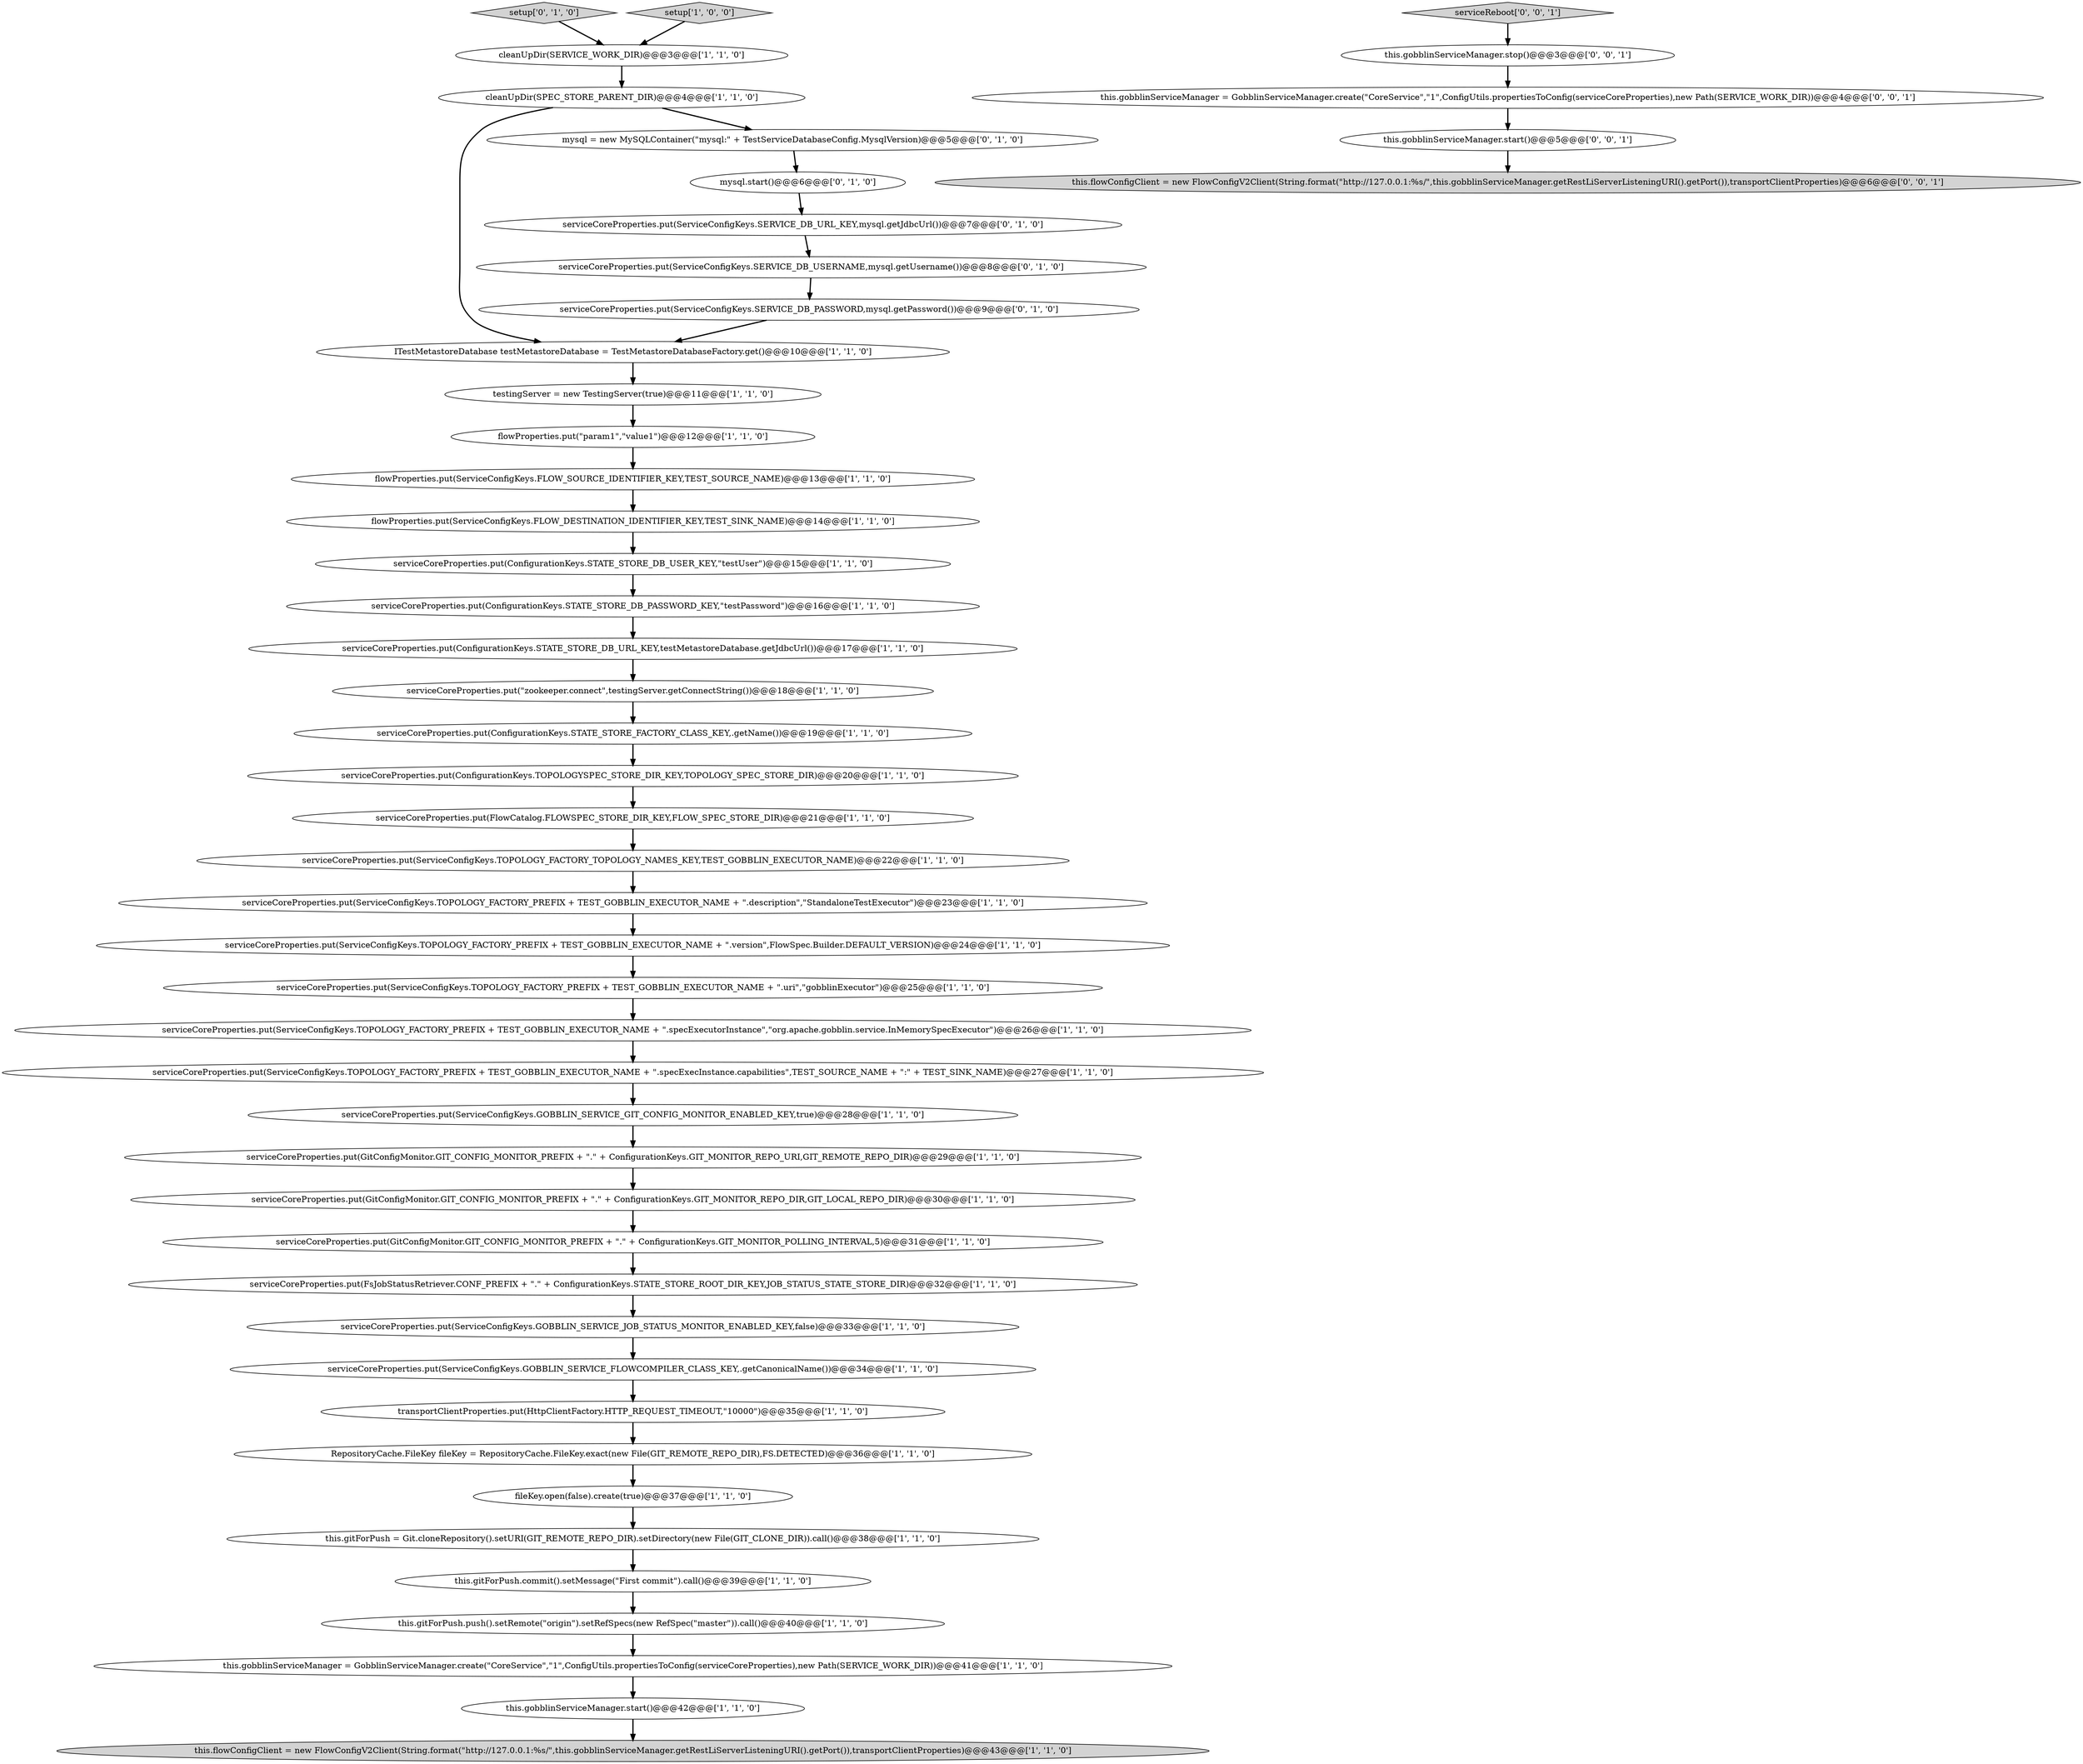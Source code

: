 digraph {
42 [style = filled, label = "setup['0', '1', '0']", fillcolor = lightgray, shape = diamond image = "AAA0AAABBB2BBB"];
5 [style = filled, label = "flowProperties.put(ServiceConfigKeys.FLOW_DESTINATION_IDENTIFIER_KEY,TEST_SINK_NAME)@@@14@@@['1', '1', '0']", fillcolor = white, shape = ellipse image = "AAA0AAABBB1BBB"];
32 [style = filled, label = "flowProperties.put(\"param1\",\"value1\")@@@12@@@['1', '1', '0']", fillcolor = white, shape = ellipse image = "AAA0AAABBB1BBB"];
28 [style = filled, label = "this.gitForPush = Git.cloneRepository().setURI(GIT_REMOTE_REPO_DIR).setDirectory(new File(GIT_CLONE_DIR)).call()@@@38@@@['1', '1', '0']", fillcolor = white, shape = ellipse image = "AAA0AAABBB1BBB"];
41 [style = filled, label = "serviceCoreProperties.put(ServiceConfigKeys.SERVICE_DB_PASSWORD,mysql.getPassword())@@@9@@@['0', '1', '0']", fillcolor = white, shape = ellipse image = "AAA1AAABBB2BBB"];
2 [style = filled, label = "serviceCoreProperties.put(ServiceConfigKeys.GOBBLIN_SERVICE_FLOWCOMPILER_CLASS_KEY,.getCanonicalName())@@@34@@@['1', '1', '0']", fillcolor = white, shape = ellipse image = "AAA0AAABBB1BBB"];
6 [style = filled, label = "flowProperties.put(ServiceConfigKeys.FLOW_SOURCE_IDENTIFIER_KEY,TEST_SOURCE_NAME)@@@13@@@['1', '1', '0']", fillcolor = white, shape = ellipse image = "AAA0AAABBB1BBB"];
8 [style = filled, label = "serviceCoreProperties.put(ServiceConfigKeys.TOPOLOGY_FACTORY_PREFIX + TEST_GOBBLIN_EXECUTOR_NAME + \".description\",\"StandaloneTestExecutor\")@@@23@@@['1', '1', '0']", fillcolor = white, shape = ellipse image = "AAA0AAABBB1BBB"];
9 [style = filled, label = "cleanUpDir(SERVICE_WORK_DIR)@@@3@@@['1', '1', '0']", fillcolor = white, shape = ellipse image = "AAA0AAABBB1BBB"];
13 [style = filled, label = "serviceCoreProperties.put(ConfigurationKeys.STATE_STORE_DB_PASSWORD_KEY,\"testPassword\")@@@16@@@['1', '1', '0']", fillcolor = white, shape = ellipse image = "AAA0AAABBB1BBB"];
10 [style = filled, label = "serviceCoreProperties.put(ServiceConfigKeys.TOPOLOGY_FACTORY_PREFIX + TEST_GOBBLIN_EXECUTOR_NAME + \".version\",FlowSpec.Builder.DEFAULT_VERSION)@@@24@@@['1', '1', '0']", fillcolor = white, shape = ellipse image = "AAA0AAABBB1BBB"];
12 [style = filled, label = "serviceCoreProperties.put(ConfigurationKeys.TOPOLOGYSPEC_STORE_DIR_KEY,TOPOLOGY_SPEC_STORE_DIR)@@@20@@@['1', '1', '0']", fillcolor = white, shape = ellipse image = "AAA0AAABBB1BBB"];
18 [style = filled, label = "serviceCoreProperties.put(\"zookeeper.connect\",testingServer.getConnectString())@@@18@@@['1', '1', '0']", fillcolor = white, shape = ellipse image = "AAA0AAABBB1BBB"];
35 [style = filled, label = "RepositoryCache.FileKey fileKey = RepositoryCache.FileKey.exact(new File(GIT_REMOTE_REPO_DIR),FS.DETECTED)@@@36@@@['1', '1', '0']", fillcolor = white, shape = ellipse image = "AAA0AAABBB1BBB"];
17 [style = filled, label = "cleanUpDir(SPEC_STORE_PARENT_DIR)@@@4@@@['1', '1', '0']", fillcolor = white, shape = ellipse image = "AAA0AAABBB1BBB"];
23 [style = filled, label = "this.flowConfigClient = new FlowConfigV2Client(String.format(\"http://127.0.0.1:%s/\",this.gobblinServiceManager.getRestLiServerListeningURI().getPort()),transportClientProperties)@@@43@@@['1', '1', '0']", fillcolor = lightgray, shape = ellipse image = "AAA0AAABBB1BBB"];
34 [style = filled, label = "serviceCoreProperties.put(GitConfigMonitor.GIT_CONFIG_MONITOR_PREFIX + \".\" + ConfigurationKeys.GIT_MONITOR_REPO_DIR,GIT_LOCAL_REPO_DIR)@@@30@@@['1', '1', '0']", fillcolor = white, shape = ellipse image = "AAA0AAABBB1BBB"];
19 [style = filled, label = "serviceCoreProperties.put(GitConfigMonitor.GIT_CONFIG_MONITOR_PREFIX + \".\" + ConfigurationKeys.GIT_MONITOR_REPO_URI,GIT_REMOTE_REPO_DIR)@@@29@@@['1', '1', '0']", fillcolor = white, shape = ellipse image = "AAA0AAABBB1BBB"];
14 [style = filled, label = "serviceCoreProperties.put(ServiceConfigKeys.TOPOLOGY_FACTORY_PREFIX + TEST_GOBBLIN_EXECUTOR_NAME + \".specExecInstance.capabilities\",TEST_SOURCE_NAME + \":\" + TEST_SINK_NAME)@@@27@@@['1', '1', '0']", fillcolor = white, shape = ellipse image = "AAA0AAABBB1BBB"];
1 [style = filled, label = "serviceCoreProperties.put(ServiceConfigKeys.TOPOLOGY_FACTORY_PREFIX + TEST_GOBBLIN_EXECUTOR_NAME + \".specExecutorInstance\",\"org.apache.gobblin.service.InMemorySpecExecutor\")@@@26@@@['1', '1', '0']", fillcolor = white, shape = ellipse image = "AAA0AAABBB1BBB"];
33 [style = filled, label = "serviceCoreProperties.put(ServiceConfigKeys.TOPOLOGY_FACTORY_PREFIX + TEST_GOBBLIN_EXECUTOR_NAME + \".uri\",\"gobblinExecutor\")@@@25@@@['1', '1', '0']", fillcolor = white, shape = ellipse image = "AAA0AAABBB1BBB"];
16 [style = filled, label = "this.gobblinServiceManager = GobblinServiceManager.create(\"CoreService\",\"1\",ConfigUtils.propertiesToConfig(serviceCoreProperties),new Path(SERVICE_WORK_DIR))@@@41@@@['1', '1', '0']", fillcolor = white, shape = ellipse image = "AAA0AAABBB1BBB"];
44 [style = filled, label = "serviceReboot['0', '0', '1']", fillcolor = lightgray, shape = diamond image = "AAA0AAABBB3BBB"];
47 [style = filled, label = "this.gobblinServiceManager.start()@@@5@@@['0', '0', '1']", fillcolor = white, shape = ellipse image = "AAA0AAABBB3BBB"];
36 [style = filled, label = "this.gobblinServiceManager.start()@@@42@@@['1', '1', '0']", fillcolor = white, shape = ellipse image = "AAA0AAABBB1BBB"];
29 [style = filled, label = "ITestMetastoreDatabase testMetastoreDatabase = TestMetastoreDatabaseFactory.get()@@@10@@@['1', '1', '0']", fillcolor = white, shape = ellipse image = "AAA0AAABBB1BBB"];
27 [style = filled, label = "transportClientProperties.put(HttpClientFactory.HTTP_REQUEST_TIMEOUT,\"10000\")@@@35@@@['1', '1', '0']", fillcolor = white, shape = ellipse image = "AAA0AAABBB1BBB"];
7 [style = filled, label = "this.gitForPush.push().setRemote(\"origin\").setRefSpecs(new RefSpec(\"master\")).call()@@@40@@@['1', '1', '0']", fillcolor = white, shape = ellipse image = "AAA0AAABBB1BBB"];
4 [style = filled, label = "serviceCoreProperties.put(ConfigurationKeys.STATE_STORE_FACTORY_CLASS_KEY,.getName())@@@19@@@['1', '1', '0']", fillcolor = white, shape = ellipse image = "AAA0AAABBB1BBB"];
38 [style = filled, label = "mysql = new MySQLContainer(\"mysql:\" + TestServiceDatabaseConfig.MysqlVersion)@@@5@@@['0', '1', '0']", fillcolor = white, shape = ellipse image = "AAA1AAABBB2BBB"];
3 [style = filled, label = "fileKey.open(false).create(true)@@@37@@@['1', '1', '0']", fillcolor = white, shape = ellipse image = "AAA0AAABBB1BBB"];
24 [style = filled, label = "serviceCoreProperties.put(FlowCatalog.FLOWSPEC_STORE_DIR_KEY,FLOW_SPEC_STORE_DIR)@@@21@@@['1', '1', '0']", fillcolor = white, shape = ellipse image = "AAA0AAABBB1BBB"];
25 [style = filled, label = "serviceCoreProperties.put(ServiceConfigKeys.TOPOLOGY_FACTORY_TOPOLOGY_NAMES_KEY,TEST_GOBBLIN_EXECUTOR_NAME)@@@22@@@['1', '1', '0']", fillcolor = white, shape = ellipse image = "AAA0AAABBB1BBB"];
30 [style = filled, label = "serviceCoreProperties.put(ConfigurationKeys.STATE_STORE_DB_USER_KEY,\"testUser\")@@@15@@@['1', '1', '0']", fillcolor = white, shape = ellipse image = "AAA0AAABBB1BBB"];
43 [style = filled, label = "this.flowConfigClient = new FlowConfigV2Client(String.format(\"http://127.0.0.1:%s/\",this.gobblinServiceManager.getRestLiServerListeningURI().getPort()),transportClientProperties)@@@6@@@['0', '0', '1']", fillcolor = lightgray, shape = ellipse image = "AAA0AAABBB3BBB"];
45 [style = filled, label = "this.gobblinServiceManager.stop()@@@3@@@['0', '0', '1']", fillcolor = white, shape = ellipse image = "AAA0AAABBB3BBB"];
15 [style = filled, label = "serviceCoreProperties.put(GitConfigMonitor.GIT_CONFIG_MONITOR_PREFIX + \".\" + ConfigurationKeys.GIT_MONITOR_POLLING_INTERVAL,5)@@@31@@@['1', '1', '0']", fillcolor = white, shape = ellipse image = "AAA0AAABBB1BBB"];
21 [style = filled, label = "serviceCoreProperties.put(ServiceConfigKeys.GOBBLIN_SERVICE_JOB_STATUS_MONITOR_ENABLED_KEY,false)@@@33@@@['1', '1', '0']", fillcolor = white, shape = ellipse image = "AAA0AAABBB1BBB"];
39 [style = filled, label = "serviceCoreProperties.put(ServiceConfigKeys.SERVICE_DB_URL_KEY,mysql.getJdbcUrl())@@@7@@@['0', '1', '0']", fillcolor = white, shape = ellipse image = "AAA1AAABBB2BBB"];
22 [style = filled, label = "serviceCoreProperties.put(ServiceConfigKeys.GOBBLIN_SERVICE_GIT_CONFIG_MONITOR_ENABLED_KEY,true)@@@28@@@['1', '1', '0']", fillcolor = white, shape = ellipse image = "AAA0AAABBB1BBB"];
40 [style = filled, label = "serviceCoreProperties.put(ServiceConfigKeys.SERVICE_DB_USERNAME,mysql.getUsername())@@@8@@@['0', '1', '0']", fillcolor = white, shape = ellipse image = "AAA1AAABBB2BBB"];
26 [style = filled, label = "serviceCoreProperties.put(FsJobStatusRetriever.CONF_PREFIX + \".\" + ConfigurationKeys.STATE_STORE_ROOT_DIR_KEY,JOB_STATUS_STATE_STORE_DIR)@@@32@@@['1', '1', '0']", fillcolor = white, shape = ellipse image = "AAA0AAABBB1BBB"];
37 [style = filled, label = "mysql.start()@@@6@@@['0', '1', '0']", fillcolor = white, shape = ellipse image = "AAA1AAABBB2BBB"];
31 [style = filled, label = "testingServer = new TestingServer(true)@@@11@@@['1', '1', '0']", fillcolor = white, shape = ellipse image = "AAA0AAABBB1BBB"];
20 [style = filled, label = "setup['1', '0', '0']", fillcolor = lightgray, shape = diamond image = "AAA0AAABBB1BBB"];
46 [style = filled, label = "this.gobblinServiceManager = GobblinServiceManager.create(\"CoreService\",\"1\",ConfigUtils.propertiesToConfig(serviceCoreProperties),new Path(SERVICE_WORK_DIR))@@@4@@@['0', '0', '1']", fillcolor = white, shape = ellipse image = "AAA0AAABBB3BBB"];
11 [style = filled, label = "this.gitForPush.commit().setMessage(\"First commit\").call()@@@39@@@['1', '1', '0']", fillcolor = white, shape = ellipse image = "AAA0AAABBB1BBB"];
0 [style = filled, label = "serviceCoreProperties.put(ConfigurationKeys.STATE_STORE_DB_URL_KEY,testMetastoreDatabase.getJdbcUrl())@@@17@@@['1', '1', '0']", fillcolor = white, shape = ellipse image = "AAA0AAABBB1BBB"];
22->19 [style = bold, label=""];
35->3 [style = bold, label=""];
47->43 [style = bold, label=""];
34->15 [style = bold, label=""];
26->21 [style = bold, label=""];
46->47 [style = bold, label=""];
13->0 [style = bold, label=""];
17->38 [style = bold, label=""];
7->16 [style = bold, label=""];
30->13 [style = bold, label=""];
38->37 [style = bold, label=""];
44->45 [style = bold, label=""];
16->36 [style = bold, label=""];
1->14 [style = bold, label=""];
31->32 [style = bold, label=""];
12->24 [style = bold, label=""];
19->34 [style = bold, label=""];
36->23 [style = bold, label=""];
21->2 [style = bold, label=""];
27->35 [style = bold, label=""];
11->7 [style = bold, label=""];
45->46 [style = bold, label=""];
37->39 [style = bold, label=""];
41->29 [style = bold, label=""];
40->41 [style = bold, label=""];
5->30 [style = bold, label=""];
9->17 [style = bold, label=""];
15->26 [style = bold, label=""];
29->31 [style = bold, label=""];
4->12 [style = bold, label=""];
6->5 [style = bold, label=""];
32->6 [style = bold, label=""];
2->27 [style = bold, label=""];
42->9 [style = bold, label=""];
25->8 [style = bold, label=""];
39->40 [style = bold, label=""];
24->25 [style = bold, label=""];
20->9 [style = bold, label=""];
28->11 [style = bold, label=""];
10->33 [style = bold, label=""];
3->28 [style = bold, label=""];
0->18 [style = bold, label=""];
17->29 [style = bold, label=""];
8->10 [style = bold, label=""];
18->4 [style = bold, label=""];
14->22 [style = bold, label=""];
33->1 [style = bold, label=""];
}
